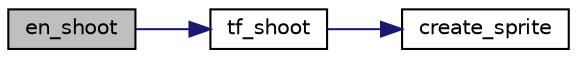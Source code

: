 digraph "en_shoot"
{
 // LATEX_PDF_SIZE
  edge [fontname="Helvetica",fontsize="10",labelfontname="Helvetica",labelfontsize="10"];
  node [fontname="Helvetica",fontsize="10",shape=record];
  rankdir="LR";
  Node1 [label="en_shoot",height=0.2,width=0.4,color="black", fillcolor="grey75", style="filled", fontcolor="black",tooltip="escolhe aleatoriamente um dos membros de tief de en disponivel, para fazer um disparo."];
  Node1 -> Node2 [color="midnightblue",fontsize="10",style="solid",fontname="Helvetica"];
  Node2 [label="tf_shoot",height=0.2,width=0.4,color="black", fillcolor="white", style="filled",URL="$enemies_8c.html#acbbdef10a7e424eab826244c658b366d",tooltip="faz um disparo desde o elemento t que e associado posteriormente a en."];
  Node2 -> Node3 [color="midnightblue",fontsize="10",style="solid",fontname="Helvetica"];
  Node3 [label="create_sprite",height=0.2,width=0.4,color="black", fillcolor="white", style="filled",URL="$group__sprite.html#ga44296560184704089b03b7b68c0b71ac",tooltip=" "];
}
